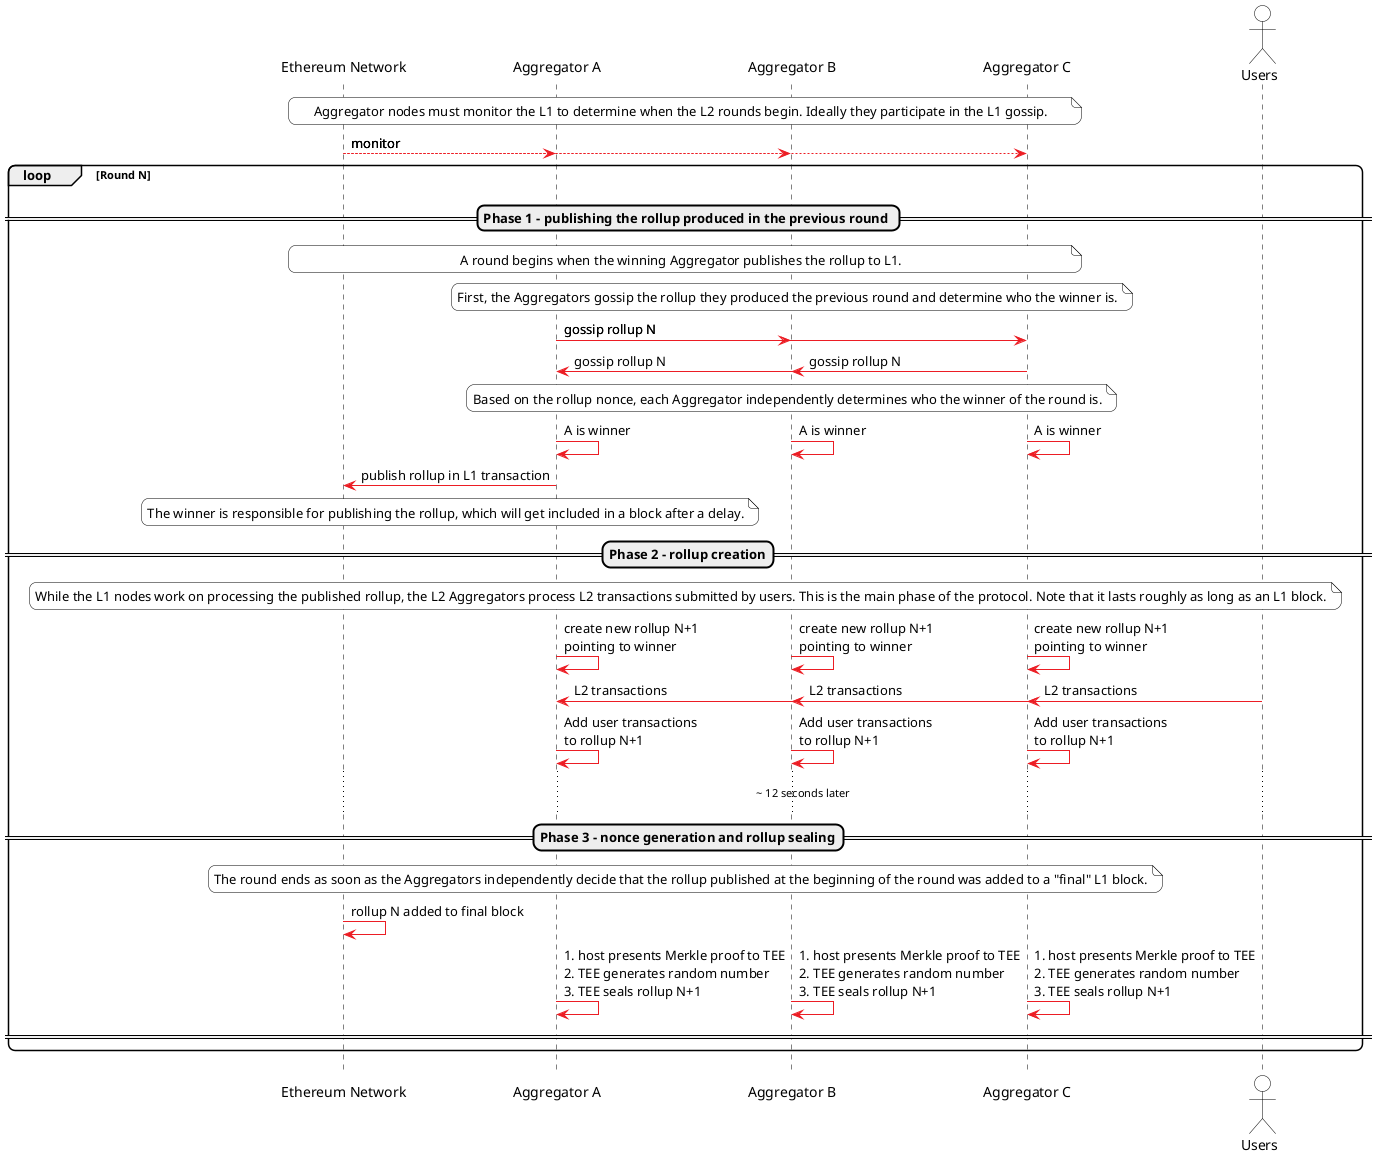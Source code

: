 @startuml
!pragma teoz true
skinparam monochrome false
skinparam roundcorner 15
skinparam shadowing false
skinparam sequence{
  ArrowColor #EC1D24
  ParticipantBackgroundColor White
  ParticipantBorderColor White
  NoteBackgroundColor White
  NoteBorderColor Black
  ActorBorderColor Black
  ActorBackgroundColor White
  LifeLineBorderColor Black
}
skinparam note{
  BorderColor Black
  BackgroundColor White
}

participant "Ethereum Network" as L1
participant "Aggregator A" as aggregatorA
participant "Aggregator B" as aggregatorB
participant "Aggregator C" as aggregatorC
actor Users

note over L1,aggregatorC: Aggregator nodes must monitor the L1 to determine when the L2 rounds begin. Ideally they participate in the L1 gossip.

L1 --> aggregatorA: monitor
& L1 --> aggregatorB: monitor
& L1 --> aggregatorC: monitor

loop Round N
== Phase 1 - publishing the rollup produced in the previous round ==
note over L1,aggregatorC: A round begins when the winning Aggregator publishes the rollup to L1.
note over aggregatorA, aggregatorC: First, the Aggregators gossip the rollup they produced the previous round and determine who the winner is.
aggregatorA -> aggregatorB: gossip rollup N
& aggregatorA -> aggregatorC: gossip rollup N
aggregatorC -> aggregatorA: gossip rollup N
& aggregatorC -> aggregatorB: gossip rollup N

note over aggregatorA, aggregatorC: Based on the rollup nonce, each Aggregator independently determines who the winner of the round is.

aggregatorC -> aggregatorC: A is winner
& aggregatorA -> aggregatorA: A is winner
& aggregatorB -> aggregatorB: A is winner

aggregatorA -> L1: publish rollup in L1 transaction
note over L1,aggregatorA: The winner is responsible for publishing the rollup, which will get included in a block after a delay.

== Phase 2 - rollup creation==
note over L1,aggregatorC: While the L1 nodes work on processing the published rollup, the L2 Aggregators process L2 transactions submitted by users. This is the main phase of the protocol. Note that it lasts roughly as long as an L1 block.
aggregatorA -> aggregatorA: create new rollup N+1\npointing to winner
& aggregatorB -> aggregatorB: create new rollup N+1\npointing to winner
& aggregatorC -> aggregatorC: create new rollup N+1\npointing to winner

Users -> aggregatorA: L2 transactions
& Users -> aggregatorB: L2 transactions
& Users -> aggregatorC: L2 transactions

aggregatorA -> aggregatorA: Add user transactions\nto rollup N+1
& aggregatorB -> aggregatorB: Add user transactions\nto rollup N+1
& aggregatorC -> aggregatorC: Add user transactions\nto rollup N+1

... ~ 12 seconds later ...
== Phase 3 - nonce generation and rollup sealing==
note over L1,aggregatorC: The round ends as soon as the Aggregators independently decide that the rollup published at the beginning of the round was added to a "final" L1 block.
L1 -> L1: rollup N added to final block
aggregatorA -> aggregatorA: 1. host presents Merkle proof to TEE\n2. TEE generates random number\n3. TEE seals rollup N+1
& aggregatorB -> aggregatorB: 1. host presents Merkle proof to TEE\n2. TEE generates random number\n3. TEE seals rollup N+1
& aggregatorC -> aggregatorC: 1. host presents Merkle proof to TEE\n2. TEE generates random number\n3. TEE seals rollup N+1
====

end
@enduml